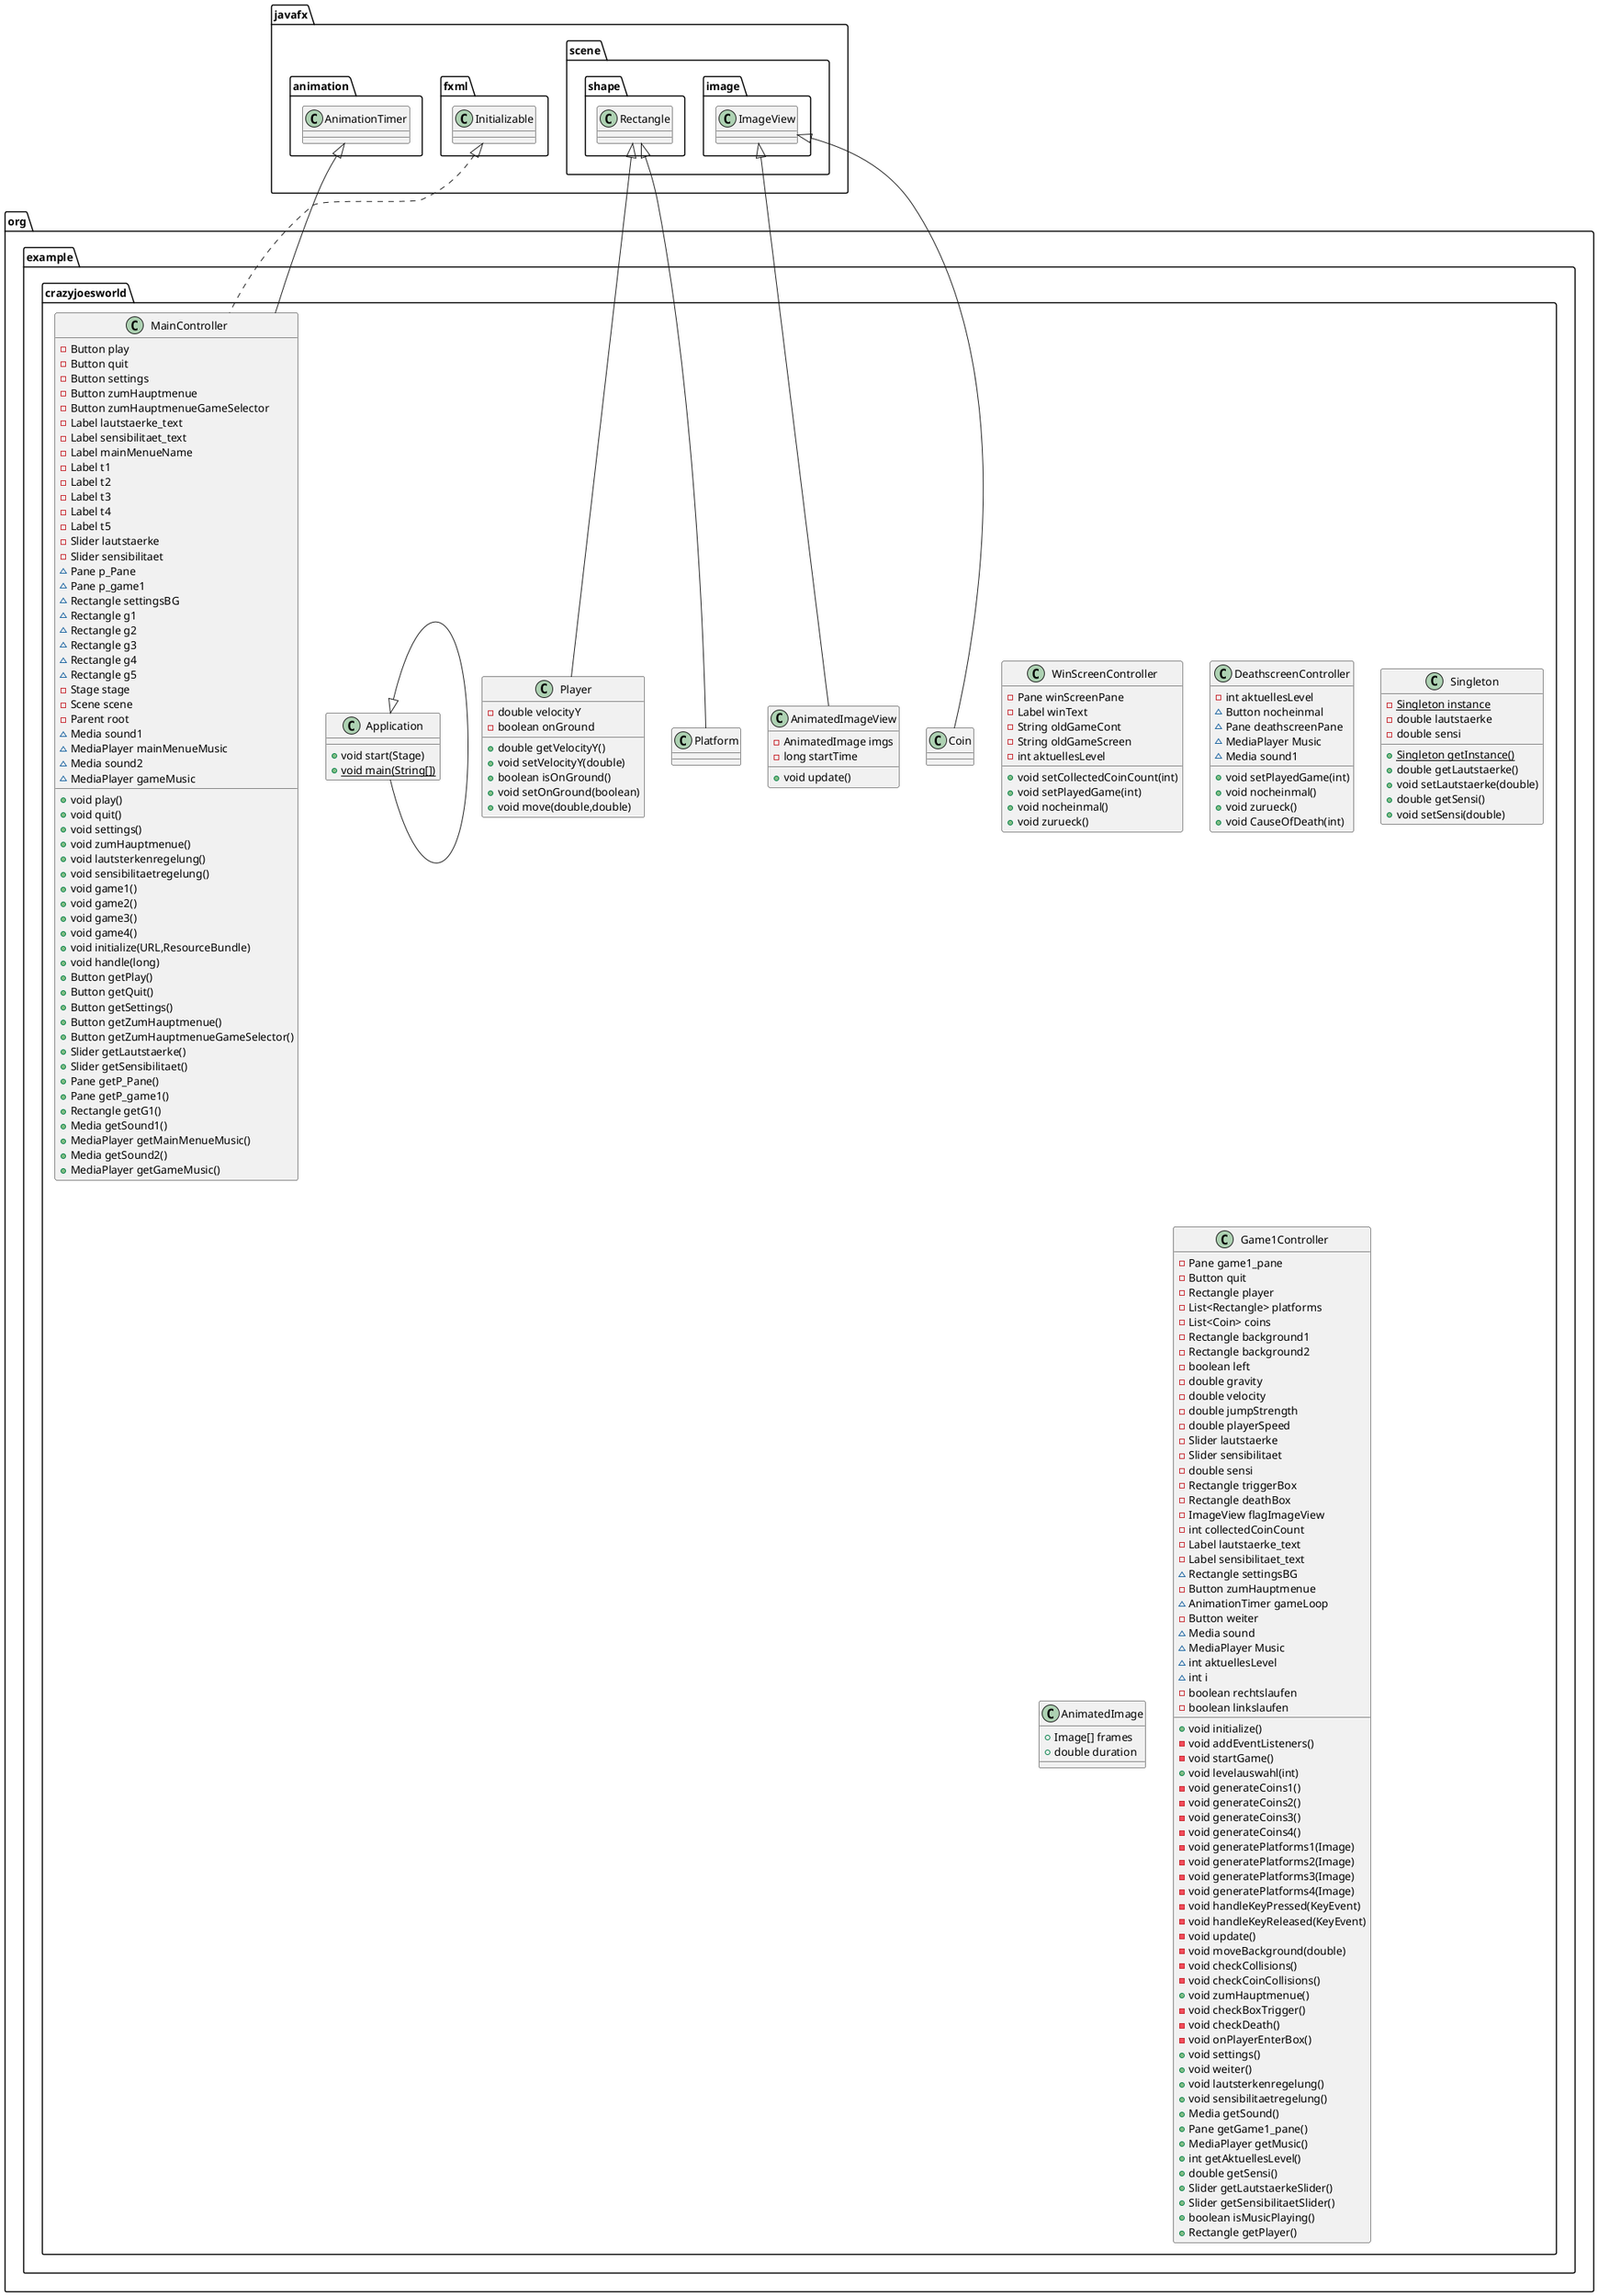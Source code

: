 @startuml
class org.example.crazyjoesworld.WinScreenController {
- Pane winScreenPane
- Label winText
- String oldGameCont
- String oldGameScreen
- int aktuellesLevel
+ void setCollectedCoinCount(int)
+ void setPlayedGame(int)
+ void nocheinmal()
+ void zurueck()
}


class org.example.crazyjoesworld.Coin {
}
class org.example.crazyjoesworld.DeathscreenController {
- int aktuellesLevel
~ Button nocheinmal
~ Pane deathscreenPane
~ MediaPlayer Music
~ Media sound1
+ void setPlayedGame(int)
+ void nocheinmal()
+ void zurueck()
+ void CauseOfDeath(int)
}


class org.example.crazyjoesworld.AnimatedImageView {
- AnimatedImage imgs
- long startTime
+ void update()
}


class org.example.crazyjoesworld.Platform {
}
class org.example.crazyjoesworld.Singleton {
- {static} Singleton instance
- double lautstaerke
- double sensi
+ {static} Singleton getInstance()
+ double getLautstaerke()
+ void setLautstaerke(double)
+ double getSensi()
+ void setSensi(double)
}


class org.example.crazyjoesworld.AnimatedImage {
+ Image[] frames
+ double duration
}

class org.example.crazyjoesworld.Player {
- double velocityY
- boolean onGround
+ double getVelocityY()
+ void setVelocityY(double)
+ boolean isOnGround()
+ void setOnGround(boolean)
+ void move(double,double)
}


class org.example.crazyjoesworld.Application {
+ void start(Stage)
+ {static} void main(String[])
}

class org.example.crazyjoesworld.Game1Controller {
- Pane game1_pane
- Button quit
- Rectangle player
- List<Rectangle> platforms
- List<Coin> coins
- Rectangle background1
- Rectangle background2
- boolean left
- double gravity
- double velocity
- double jumpStrength
- double playerSpeed
- Slider lautstaerke
- Slider sensibilitaet
- double sensi
- Rectangle triggerBox
- Rectangle deathBox
- ImageView flagImageView
- int collectedCoinCount
- Label lautstaerke_text
- Label sensibilitaet_text
~ Rectangle settingsBG
- Button zumHauptmenue
~ AnimationTimer gameLoop
- Button weiter
~ Media sound
~ MediaPlayer Music
~ int aktuellesLevel
~ int i
- boolean rechtslaufen
- boolean linkslaufen
+ void initialize()
- void addEventListeners()
- void startGame()
+ void levelauswahl(int)
- void generateCoins1()
- void generateCoins2()
- void generateCoins3()
- void generateCoins4()
- void generatePlatforms1(Image)
- void generatePlatforms2(Image)
- void generatePlatforms3(Image)
- void generatePlatforms4(Image)
- void handleKeyPressed(KeyEvent)
- void handleKeyReleased(KeyEvent)
- void update()
- void moveBackground(double)
- void checkCollisions()
- void checkCoinCollisions()
+ void zumHauptmenue()
- void checkBoxTrigger()
- void checkDeath()
- void onPlayerEnterBox()
+ void settings()
+ void weiter()
+ void lautsterkenregelung()
+ void sensibilitaetregelung()
+ Media getSound()
+ Pane getGame1_pane()
+ MediaPlayer getMusic()
+ int getAktuellesLevel()
+ double getSensi()
+ Slider getLautstaerkeSlider()
+ Slider getSensibilitaetSlider()
+ boolean isMusicPlaying()
+ Rectangle getPlayer()
}


class org.example.crazyjoesworld.MainController {
- Button play
- Button quit
- Button settings
- Button zumHauptmenue
- Button zumHauptmenueGameSelector
- Label lautstaerke_text
- Label sensibilitaet_text
- Label mainMenueName
- Label t1
- Label t2
- Label t3
- Label t4
- Label t5
- Slider lautstaerke
- Slider sensibilitaet
~ Pane p_Pane
~ Pane p_game1
~ Rectangle settingsBG
~ Rectangle g1
~ Rectangle g2
~ Rectangle g3
~ Rectangle g4
~ Rectangle g5
- Stage stage
- Scene scene
- Parent root
~ Media sound1
~ MediaPlayer mainMenueMusic
~ Media sound2
~ MediaPlayer gameMusic
+ void play()
+ void quit()
+ void settings()
+ void zumHauptmenue()
+ void lautsterkenregelung()
+ void sensibilitaetregelung()
+ void game1()
+ void game2()
+ void game3()
+ void game4()
+ void initialize(URL,ResourceBundle)
+ void handle(long)
+ Button getPlay()
+ Button getQuit()
+ Button getSettings()
+ Button getZumHauptmenue()
+ Button getZumHauptmenueGameSelector()
+ Slider getLautstaerke()
+ Slider getSensibilitaet()
+ Pane getP_Pane()
+ Pane getP_game1()
+ Rectangle getG1()
+ Media getSound1()
+ MediaPlayer getMainMenueMusic()
+ Media getSound2()
+ MediaPlayer getGameMusic()
}




javafx.scene.image.ImageView <|-- org.example.crazyjoesworld.Coin
javafx.scene.image.ImageView <|-- org.example.crazyjoesworld.AnimatedImageView
javafx.scene.shape.Rectangle <|-- org.example.crazyjoesworld.Platform
javafx.scene.shape.Rectangle <|-- org.example.crazyjoesworld.Player
org.example.crazyjoesworld.Application <|-- org.example.crazyjoesworld.Application
javafx.fxml.Initializable <|.. org.example.crazyjoesworld.MainController
javafx.animation.AnimationTimer <|-- org.example.crazyjoesworld.MainController
@enduml